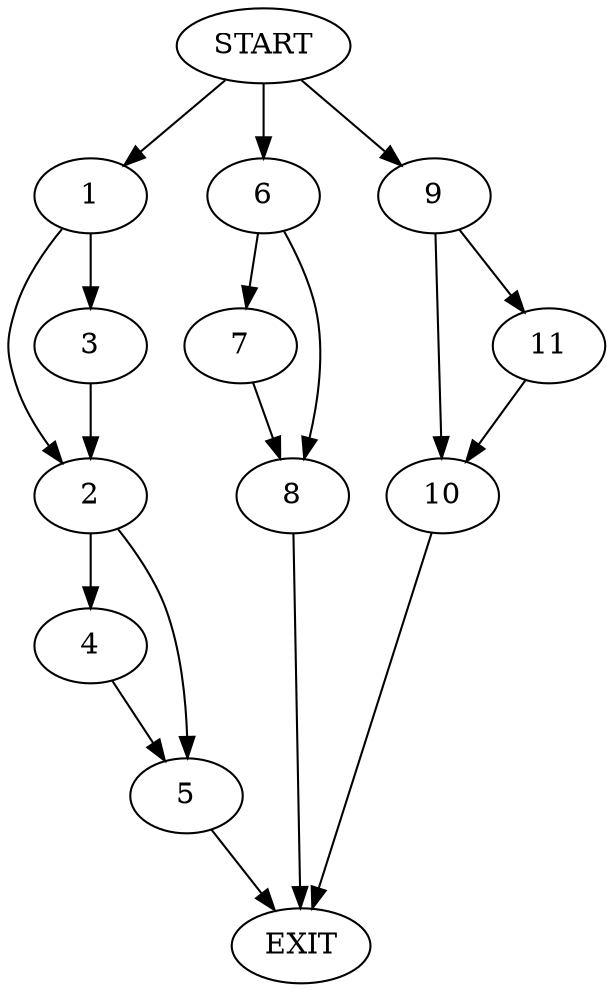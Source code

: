 digraph {
0 [label="START"]
12 [label="EXIT"]
0 -> 1
1 -> 2
1 -> 3
3 -> 2
2 -> 4
2 -> 5
0 -> 6
6 -> 7
6 -> 8
7 -> 8
8 -> 12
5 -> 12
4 -> 5
0 -> 9
9 -> 10
9 -> 11
10 -> 12
11 -> 10
}
